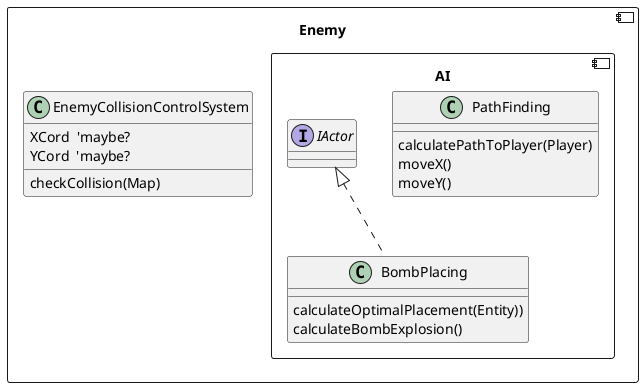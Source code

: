 @startuml

component Enemy{

    component AI{
    'maybe an interface
        class PathFinding{
            calculatePathToPlayer(Player)
            moveX()
            moveY()
        }

        class BombPlacing implements IActor{
            calculateOptimalPlacement(Entity))
            calculateBombExplosion()
        }
    }

    class EnemyCollisionControlSystem{
        XCord  'maybe?
        YCord  'maybe?
        checkCollision(Map)
    }
}


@enduml
